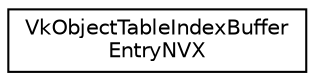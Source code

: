 digraph "Graphical Class Hierarchy"
{
 // LATEX_PDF_SIZE
  edge [fontname="Helvetica",fontsize="10",labelfontname="Helvetica",labelfontsize="10"];
  node [fontname="Helvetica",fontsize="10",shape=record];
  rankdir="LR";
  Node0 [label="VkObjectTableIndexBuffer\lEntryNVX",height=0.2,width=0.4,color="black", fillcolor="white", style="filled",URL="$d9/d14/structVkObjectTableIndexBufferEntryNVX.html",tooltip=" "];
}
